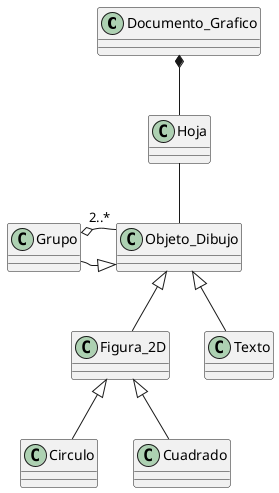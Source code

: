 @startuml Documento Grafico
class Documento_Grafico
class Hoja
Class Objeto_Dibujo
Class Texto 
class Figura_2D
class Grupo
class Circulo
class Cuadrado


Documento_Grafico *-- Hoja
Hoja -- Objeto_Dibujo
Figura_2D -up-|> Objeto_Dibujo
Grupo --|> Objeto_Dibujo
Texto -up-|> Objeto_Dibujo

Grupo o- "2..*" Objeto_Dibujo
Cuadrado -up-|> Figura_2D
Circulo -up-|> Figura_2D
@enduml